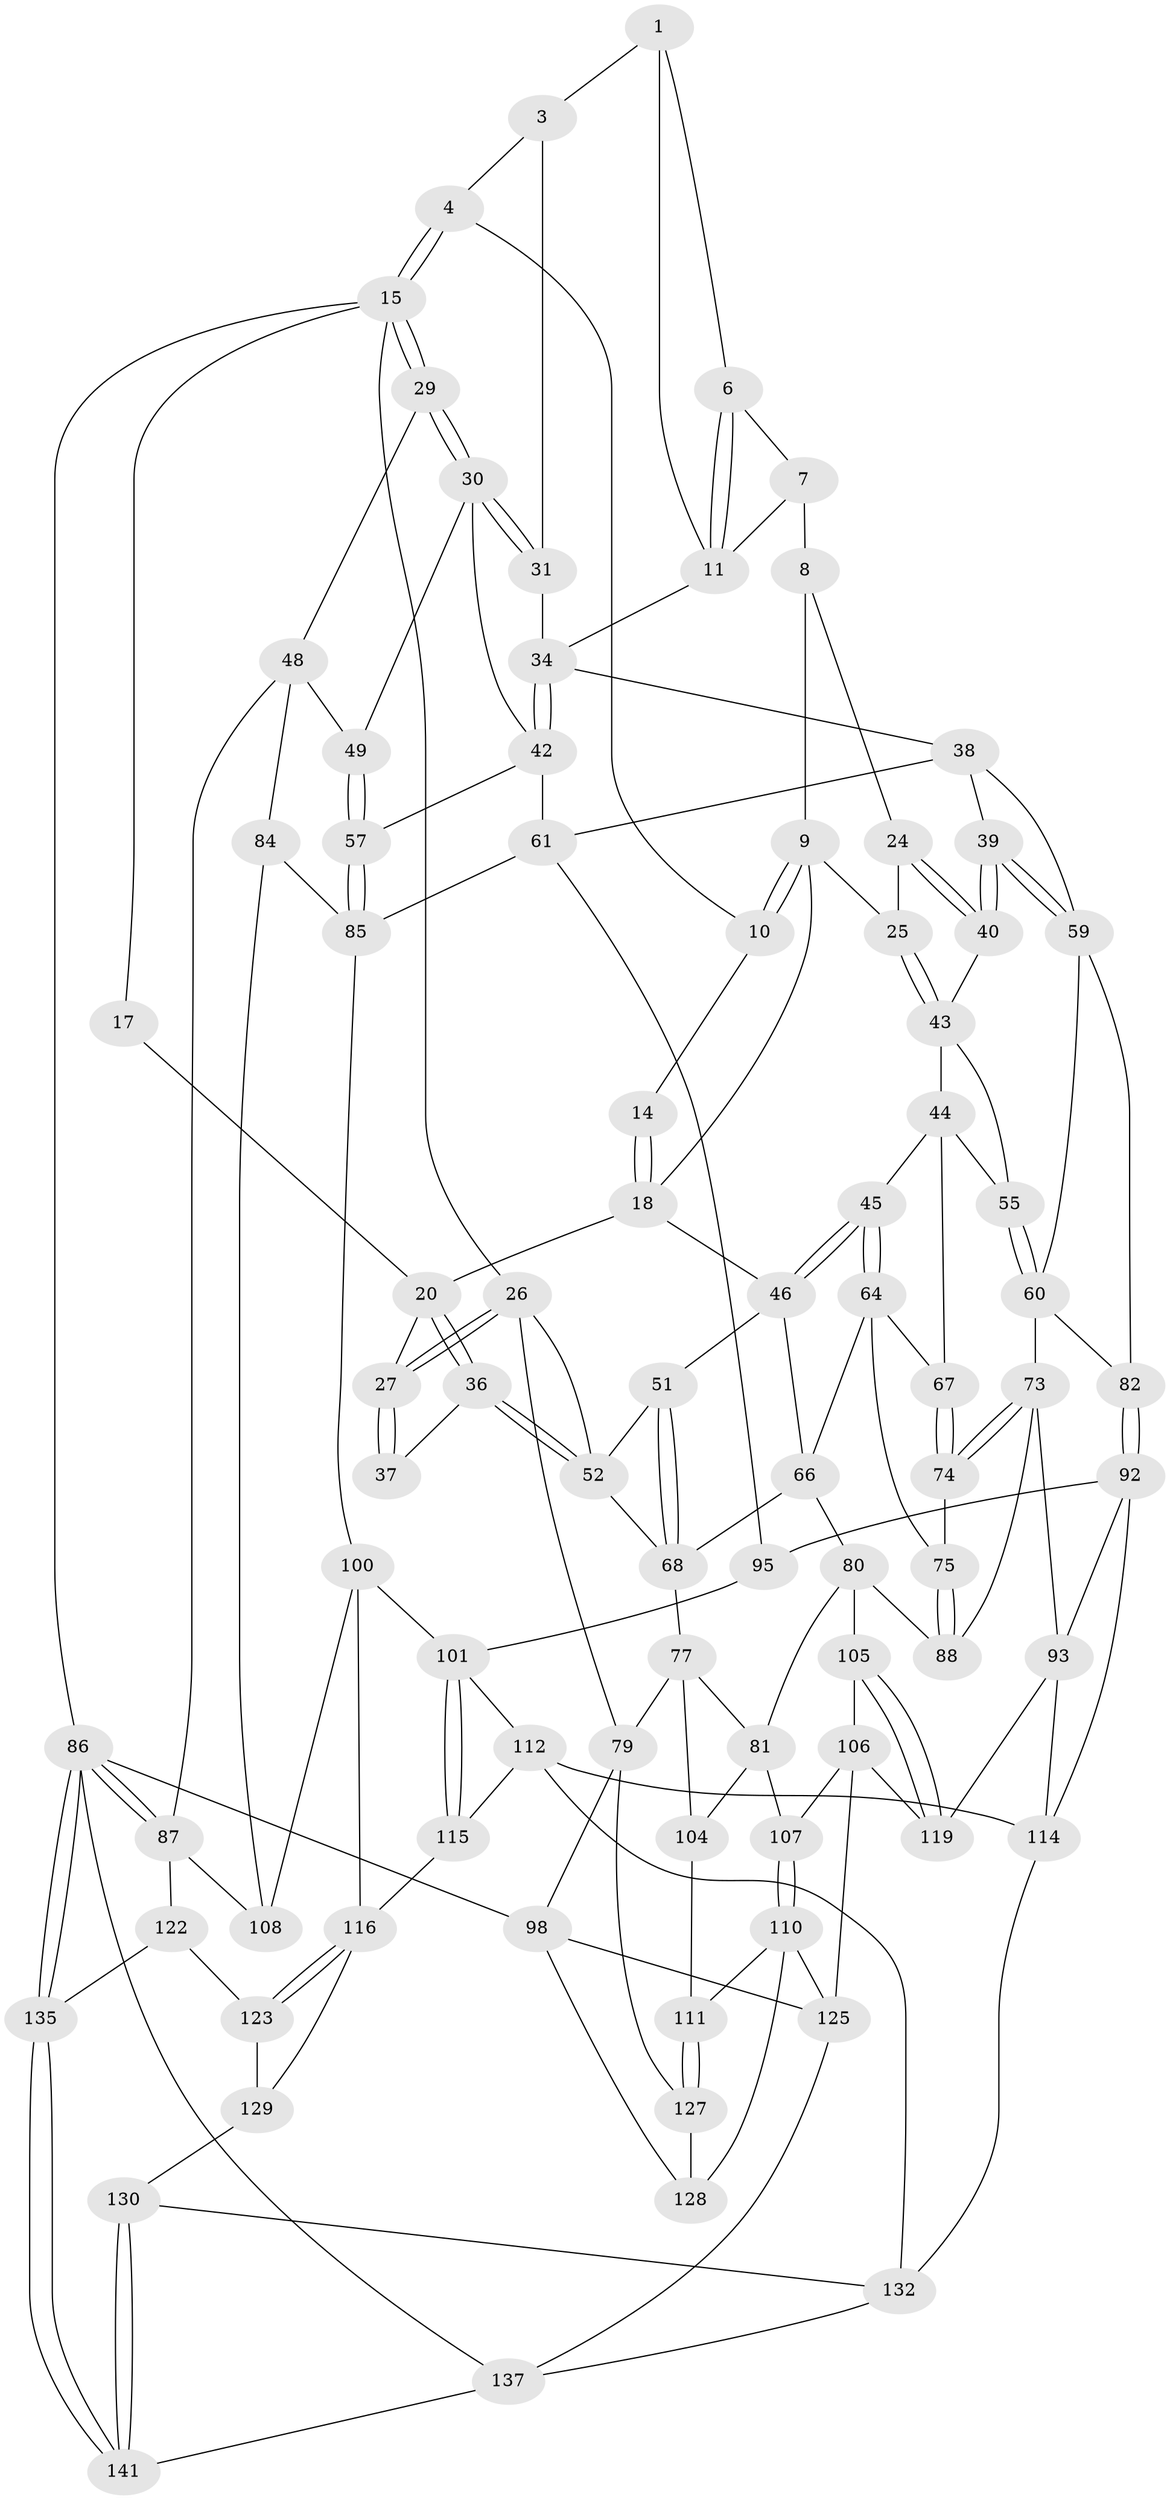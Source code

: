 // Generated by graph-tools (version 1.1) at 2025/24/03/03/25 07:24:35]
// undirected, 87 vertices, 186 edges
graph export_dot {
graph [start="1"]
  node [color=gray90,style=filled];
  1 [pos="+0.644918512243959+0.029814153975541078",super="+2"];
  3 [pos="+0.7684046628090352+0.046413319210226296",super="+32"];
  4 [pos="+0.9460097541022792+0",super="+5"];
  6 [pos="+0.6246742516710997+0.05732764603093528"];
  7 [pos="+0.5811554803272161+0.05252516399420163",super="+13"];
  8 [pos="+0.4479223953104079+0",super="+23"];
  9 [pos="+0.4465820885232551+0",super="+22"];
  10 [pos="+0.4205381307164518+0"];
  11 [pos="+0.7010398453912988+0.09988493325899966",super="+12"];
  14 [pos="+0.40134757058917775+0"];
  15 [pos="+1+0",super="+16"];
  17 [pos="+0.19387670594024153+0"];
  18 [pos="+0.2605882900510508+0.1884045248327097",super="+19"];
  20 [pos="+0.20102486343331805+0.17821921788592623",super="+21"];
  24 [pos="+0.45781530731387293+0.1769120229170044"];
  25 [pos="+0.28995845910263557+0.19701184180897754"];
  26 [pos="+0+0.20429028723075748",super="+54"];
  27 [pos="+0+0.19644831150118283",super="+28"];
  29 [pos="+1+0"];
  30 [pos="+0.867448251431196+0.1848737621228382",super="+41"];
  31 [pos="+0.8559356514347041+0.17904080696144956",super="+33"];
  34 [pos="+0.6776970150958347+0.2639799146727661",super="+35"];
  36 [pos="+0.14335183526426254+0.21457152005886"];
  37 [pos="+0.1073004837845137+0.20070560991166048"];
  38 [pos="+0.5953810240470825+0.2752854902897809",super="+63"];
  39 [pos="+0.5460028636878939+0.27381371006235156"];
  40 [pos="+0.4961119792060555+0.24369006358701364"];
  42 [pos="+0.7829347585878824+0.34864949578571036",super="+58"];
  43 [pos="+0.3200470619215793+0.26701016311553694",super="+47"];
  44 [pos="+0.31973438756708167+0.28378274593757713",super="+56"];
  45 [pos="+0.2501295856083913+0.3445915301557943"];
  46 [pos="+0.23461014775122505+0.3357817375010525",super="+50"];
  48 [pos="+1+0",super="+83"];
  49 [pos="+0.9497520544032612+0.28840085301236623"];
  51 [pos="+0.12217434864497599+0.33687338832099367"];
  52 [pos="+0.1096575653097038+0.287159104383649",super="+53"];
  55 [pos="+0.3726577239613901+0.3585153611502456"];
  57 [pos="+0.9070184333151075+0.4063740590538962"];
  59 [pos="+0.49188137287953304+0.3907001734816658",super="+71"];
  60 [pos="+0.4612337036495943+0.4132880670214232",super="+72"];
  61 [pos="+0.7376070762495406+0.4895472110982208",super="+62"];
  64 [pos="+0.284052893417285+0.39290926488071926",super="+65"];
  66 [pos="+0.2022247194665151+0.47547075291886093",super="+70"];
  67 [pos="+0.33758290757014764+0.38650910174848385"];
  68 [pos="+0.09679764044527588+0.3946090598124267",super="+69"];
  73 [pos="+0.39195433700655496+0.4690472612814693",super="+91"];
  74 [pos="+0.3696916746635956+0.464159137521547"];
  75 [pos="+0.3652707700014123+0.46782667623944757",super="+76"];
  77 [pos="+0+0.4767053651698742",super="+78"];
  79 [pos="+0+0.5112664791075548",super="+97"];
  80 [pos="+0.18083465272524502+0.5211368526473292",super="+90"];
  81 [pos="+0.1250136982571963+0.5531479292240145",super="+103"];
  82 [pos="+0.4945415193676695+0.5129588842129309"];
  84 [pos="+1+0.4898457109148286"];
  85 [pos="+0.9907976869495957+0.4695525548568059",super="+94"];
  86 [pos="+1+1",super="+99"];
  87 [pos="+1+0.7872856336132692",super="+121"];
  88 [pos="+0.32558760242937484+0.5336014487485237",super="+89"];
  92 [pos="+0.4847571464602999+0.6020123007286564",super="+96"];
  93 [pos="+0.45919342511928635+0.602264536284607",super="+118"];
  95 [pos="+0.5750700849298421+0.5902245349233123"];
  98 [pos="+0+1",super="+140"];
  100 [pos="+0.769473369646377+0.5815028867905754",super="+109"];
  101 [pos="+0.6588800708109714+0.635200006733495",super="+102"];
  104 [pos="+0.08046308711249708+0.6071864050584992"];
  105 [pos="+0.2918937917644181+0.634504630954805"];
  106 [pos="+0.2060851009363009+0.6846504355175429",super="+124"];
  107 [pos="+0.17542625029148257+0.6890550744709852"];
  108 [pos="+0.8159246320265418+0.6290180303923272"];
  110 [pos="+0.11560006398528488+0.7404078901493254",super="+126"];
  111 [pos="+0.0470190617793442+0.6988468018398877"];
  112 [pos="+0.6396600811530114+0.7536682266814744",super="+113"];
  114 [pos="+0.52305328508838+0.6755832068946523",super="+120"];
  115 [pos="+0.6678857712740778+0.7499090925702673"];
  116 [pos="+0.7362623480362174+0.7558594940719807",super="+117"];
  119 [pos="+0.34124549552307143+0.7962330194270179"];
  122 [pos="+0.8968194104832536+0.7870183117758967",super="+136"];
  123 [pos="+0.7899640526090577+0.8100507376118794",super="+134"];
  125 [pos="+0.1460689703111411+0.8461674075582666",super="+139"];
  127 [pos="+0+0.7448055584505925"];
  128 [pos="+0+0.804372104733304"];
  129 [pos="+0.6749377894909905+0.8617802127282461"];
  130 [pos="+0.6529164679141874+0.8873464513796488",super="+131"];
  132 [pos="+0.5551997820647687+0.8498632863722082",super="+133"];
  135 [pos="+0.8399479828014502+1"];
  137 [pos="+0.3488704464827247+1",super="+138"];
  141 [pos="+0.7733093107330533+1",super="+142"];
  1 -- 6;
  1 -- 3;
  1 -- 11;
  3 -- 4;
  3 -- 31 [weight=2];
  4 -- 15;
  4 -- 15;
  4 -- 10;
  6 -- 7;
  6 -- 11;
  6 -- 11;
  7 -- 8 [weight=2];
  7 -- 11;
  8 -- 9;
  8 -- 24;
  9 -- 10;
  9 -- 10;
  9 -- 18;
  9 -- 25;
  10 -- 14;
  11 -- 34;
  14 -- 18;
  14 -- 18;
  15 -- 29;
  15 -- 29;
  15 -- 86 [weight=2];
  15 -- 17;
  15 -- 26;
  17 -- 20;
  18 -- 20;
  18 -- 46;
  20 -- 36;
  20 -- 36;
  20 -- 27;
  24 -- 25;
  24 -- 40;
  24 -- 40;
  25 -- 43;
  25 -- 43;
  26 -- 27;
  26 -- 27;
  26 -- 52;
  26 -- 79;
  27 -- 37 [weight=2];
  27 -- 37;
  29 -- 30;
  29 -- 30;
  29 -- 48;
  30 -- 31;
  30 -- 31;
  30 -- 49;
  30 -- 42;
  31 -- 34;
  34 -- 42;
  34 -- 42;
  34 -- 38;
  36 -- 37;
  36 -- 52;
  36 -- 52;
  38 -- 39;
  38 -- 61;
  38 -- 59;
  39 -- 40;
  39 -- 40;
  39 -- 59;
  39 -- 59;
  40 -- 43;
  42 -- 57;
  42 -- 61;
  43 -- 44;
  43 -- 55;
  44 -- 45;
  44 -- 67;
  44 -- 55;
  45 -- 46;
  45 -- 46;
  45 -- 64;
  45 -- 64;
  46 -- 66;
  46 -- 51;
  48 -- 49;
  48 -- 84;
  48 -- 87;
  49 -- 57;
  49 -- 57;
  51 -- 52;
  51 -- 68;
  51 -- 68;
  52 -- 68;
  55 -- 60;
  55 -- 60;
  57 -- 85;
  57 -- 85;
  59 -- 60;
  59 -- 82;
  60 -- 73;
  60 -- 82;
  61 -- 95;
  61 -- 85;
  64 -- 67;
  64 -- 66;
  64 -- 75;
  66 -- 80;
  66 -- 68;
  67 -- 74;
  67 -- 74;
  68 -- 77;
  73 -- 74;
  73 -- 74;
  73 -- 93;
  73 -- 88;
  74 -- 75;
  75 -- 88 [weight=2];
  75 -- 88;
  77 -- 81;
  77 -- 104;
  77 -- 79;
  79 -- 98;
  79 -- 127;
  80 -- 81;
  80 -- 105;
  80 -- 88;
  81 -- 104;
  81 -- 107;
  82 -- 92;
  82 -- 92;
  84 -- 85;
  84 -- 108;
  85 -- 100;
  86 -- 87;
  86 -- 87;
  86 -- 135;
  86 -- 135;
  86 -- 137;
  86 -- 98;
  87 -- 122;
  87 -- 108;
  92 -- 93;
  92 -- 114;
  92 -- 95;
  93 -- 119;
  93 -- 114;
  95 -- 101;
  98 -- 128;
  98 -- 125;
  100 -- 101;
  100 -- 108;
  100 -- 116;
  101 -- 115;
  101 -- 115;
  101 -- 112;
  104 -- 111;
  105 -- 106;
  105 -- 119;
  105 -- 119;
  106 -- 107;
  106 -- 125;
  106 -- 119;
  107 -- 110;
  107 -- 110;
  110 -- 111;
  110 -- 128;
  110 -- 125;
  111 -- 127;
  111 -- 127;
  112 -- 115;
  112 -- 114;
  112 -- 132;
  114 -- 132;
  115 -- 116;
  116 -- 123;
  116 -- 123;
  116 -- 129;
  122 -- 123 [weight=2];
  122 -- 135;
  123 -- 129;
  125 -- 137;
  127 -- 128;
  129 -- 130;
  130 -- 141 [weight=2];
  130 -- 141;
  130 -- 132;
  132 -- 137;
  135 -- 141;
  135 -- 141;
  137 -- 141;
}
